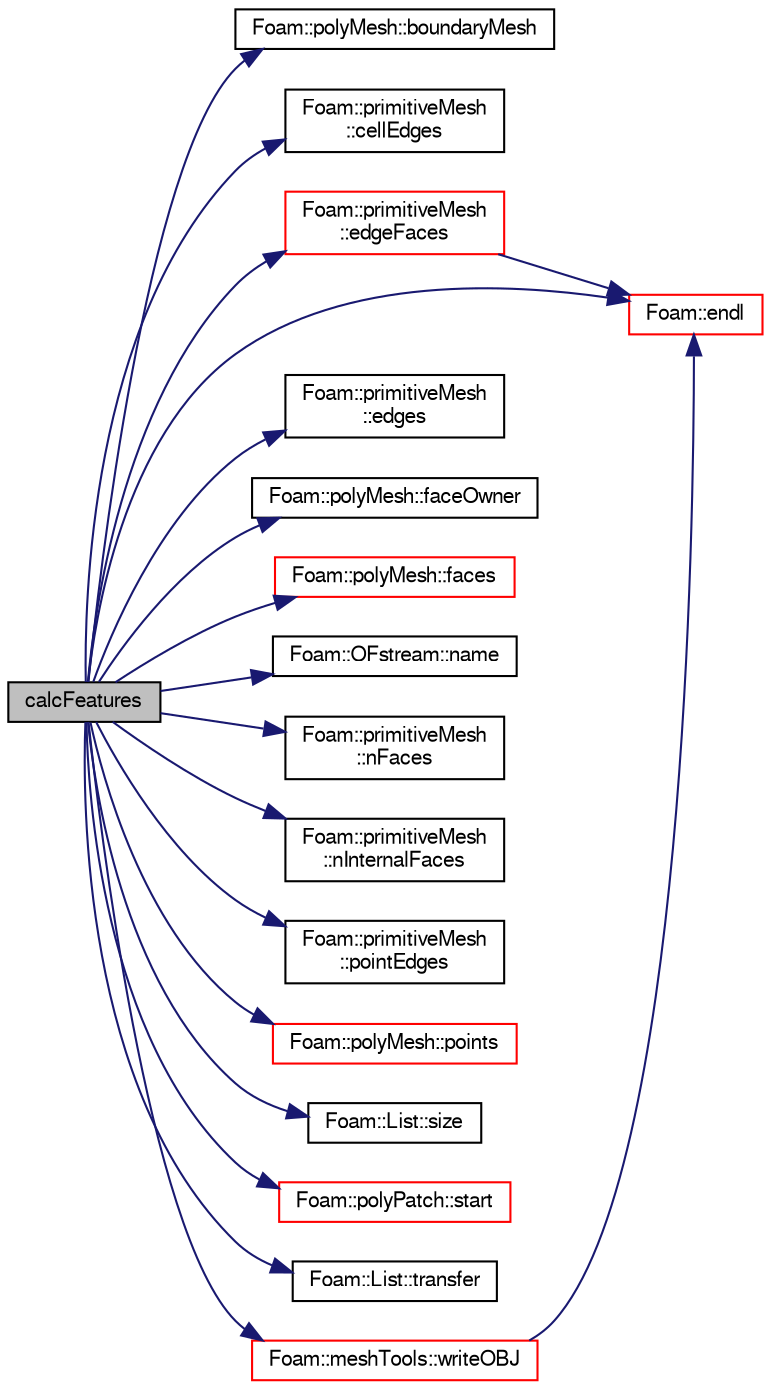 digraph "calcFeatures"
{
  bgcolor="transparent";
  edge [fontname="FreeSans",fontsize="10",labelfontname="FreeSans",labelfontsize="10"];
  node [fontname="FreeSans",fontsize="10",shape=record];
  rankdir="LR";
  Node98 [label="calcFeatures",height=0.2,width=0.4,color="black", fillcolor="grey75", style="filled", fontcolor="black"];
  Node98 -> Node99 [color="midnightblue",fontsize="10",style="solid",fontname="FreeSans"];
  Node99 [label="Foam::polyMesh::boundaryMesh",height=0.2,width=0.4,color="black",URL="$a27410.html#a9f2b68c134340291eda6197f47f25484",tooltip="Return boundary mesh. "];
  Node98 -> Node100 [color="midnightblue",fontsize="10",style="solid",fontname="FreeSans"];
  Node100 [label="Foam::primitiveMesh\l::cellEdges",height=0.2,width=0.4,color="black",URL="$a27530.html#a29ec14ff1e343af734485c48f0cf7856"];
  Node98 -> Node101 [color="midnightblue",fontsize="10",style="solid",fontname="FreeSans"];
  Node101 [label="Foam::primitiveMesh\l::edgeFaces",height=0.2,width=0.4,color="red",URL="$a27530.html#ad38ecd2902727a890ebd437731c271c8"];
  Node101 -> Node102 [color="midnightblue",fontsize="10",style="solid",fontname="FreeSans"];
  Node102 [label="Foam::endl",height=0.2,width=0.4,color="red",URL="$a21124.html#a2db8fe02a0d3909e9351bb4275b23ce4",tooltip="Add newline and flush stream. "];
  Node98 -> Node146 [color="midnightblue",fontsize="10",style="solid",fontname="FreeSans"];
  Node146 [label="Foam::primitiveMesh\l::edges",height=0.2,width=0.4,color="black",URL="$a27530.html#a21d764179912ddda5c6f95193c289846",tooltip="Return mesh edges. Uses calcEdges. "];
  Node98 -> Node102 [color="midnightblue",fontsize="10",style="solid",fontname="FreeSans"];
  Node98 -> Node167 [color="midnightblue",fontsize="10",style="solid",fontname="FreeSans"];
  Node167 [label="Foam::polyMesh::faceOwner",height=0.2,width=0.4,color="black",URL="$a27410.html#a57752b49bfee23ca1944c3fb0493974f",tooltip="Return face owner. "];
  Node98 -> Node168 [color="midnightblue",fontsize="10",style="solid",fontname="FreeSans"];
  Node168 [label="Foam::polyMesh::faces",height=0.2,width=0.4,color="red",URL="$a27410.html#a431c0a24765f0bb6d32f6a03ce0e9b57",tooltip="Return raw faces. "];
  Node98 -> Node169 [color="midnightblue",fontsize="10",style="solid",fontname="FreeSans"];
  Node169 [label="Foam::OFstream::name",height=0.2,width=0.4,color="black",URL="$a26190.html#aba53f1f9c8fadfa65f4099af10df348c",tooltip="Return the name of the stream. "];
  Node98 -> Node170 [color="midnightblue",fontsize="10",style="solid",fontname="FreeSans"];
  Node170 [label="Foam::primitiveMesh\l::nFaces",height=0.2,width=0.4,color="black",URL="$a27530.html#abe602c985a3c9ffa67176e969e77ca6f"];
  Node98 -> Node171 [color="midnightblue",fontsize="10",style="solid",fontname="FreeSans"];
  Node171 [label="Foam::primitiveMesh\l::nInternalFaces",height=0.2,width=0.4,color="black",URL="$a27530.html#aa6c7965af1f30d16d9125deb981cbdb0"];
  Node98 -> Node162 [color="midnightblue",fontsize="10",style="solid",fontname="FreeSans"];
  Node162 [label="Foam::primitiveMesh\l::pointEdges",height=0.2,width=0.4,color="black",URL="$a27530.html#a219060536b044c749e6178283665d632"];
  Node98 -> Node172 [color="midnightblue",fontsize="10",style="solid",fontname="FreeSans"];
  Node172 [label="Foam::polyMesh::points",height=0.2,width=0.4,color="red",URL="$a27410.html#ac44123fc1265297c41a43c3b62fdb4c2",tooltip="Return raw points. "];
  Node98 -> Node147 [color="midnightblue",fontsize="10",style="solid",fontname="FreeSans"];
  Node147 [label="Foam::List::size",height=0.2,width=0.4,color="black",URL="$a25694.html#a8a5f6fa29bd4b500caf186f60245b384",tooltip="Override size to be inconsistent with allocated storage. "];
  Node98 -> Node173 [color="midnightblue",fontsize="10",style="solid",fontname="FreeSans"];
  Node173 [label="Foam::polyPatch::start",height=0.2,width=0.4,color="red",URL="$a27478.html#a6bfd3e3abb11e98bdb4b98671cec1234",tooltip="Return start label of this patch in the polyMesh face list. "];
  Node98 -> Node181 [color="midnightblue",fontsize="10",style="solid",fontname="FreeSans"];
  Node181 [label="Foam::List::transfer",height=0.2,width=0.4,color="black",URL="$a25694.html#a25ad1d2084d16b234b0cf91c07e832c0",tooltip="Transfer the contents of the argument List into this list. "];
  Node98 -> Node182 [color="midnightblue",fontsize="10",style="solid",fontname="FreeSans"];
  Node182 [label="Foam::meshTools::writeOBJ",height=0.2,width=0.4,color="red",URL="$a21153.html#afd76c6ccc8ee4a5957f0232218167c17",tooltip="Write obj representation of point. "];
  Node182 -> Node102 [color="midnightblue",fontsize="10",style="solid",fontname="FreeSans"];
}
